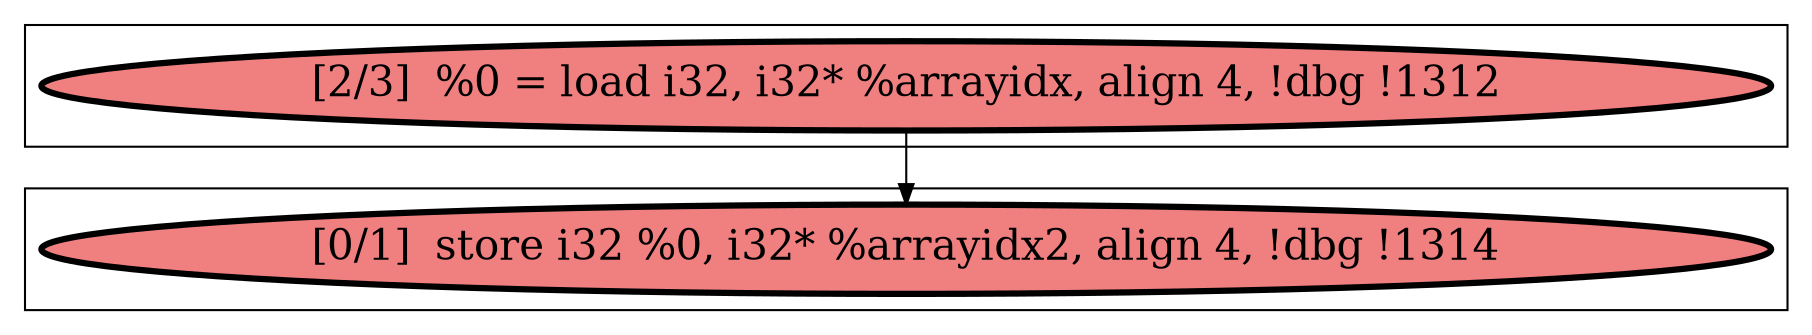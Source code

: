 
digraph G {



node9->node8 [ ]


subgraph cluster1 {


node9 [penwidth=3.0,fontsize=20,fillcolor=lightcoral,label="[2/3]  %0 = load i32, i32* %arrayidx, align 4, !dbg !1312",shape=ellipse,style=filled ]



}

subgraph cluster0 {


node8 [penwidth=3.0,fontsize=20,fillcolor=lightcoral,label="[0/1]  store i32 %0, i32* %arrayidx2, align 4, !dbg !1314",shape=ellipse,style=filled ]



}

}
